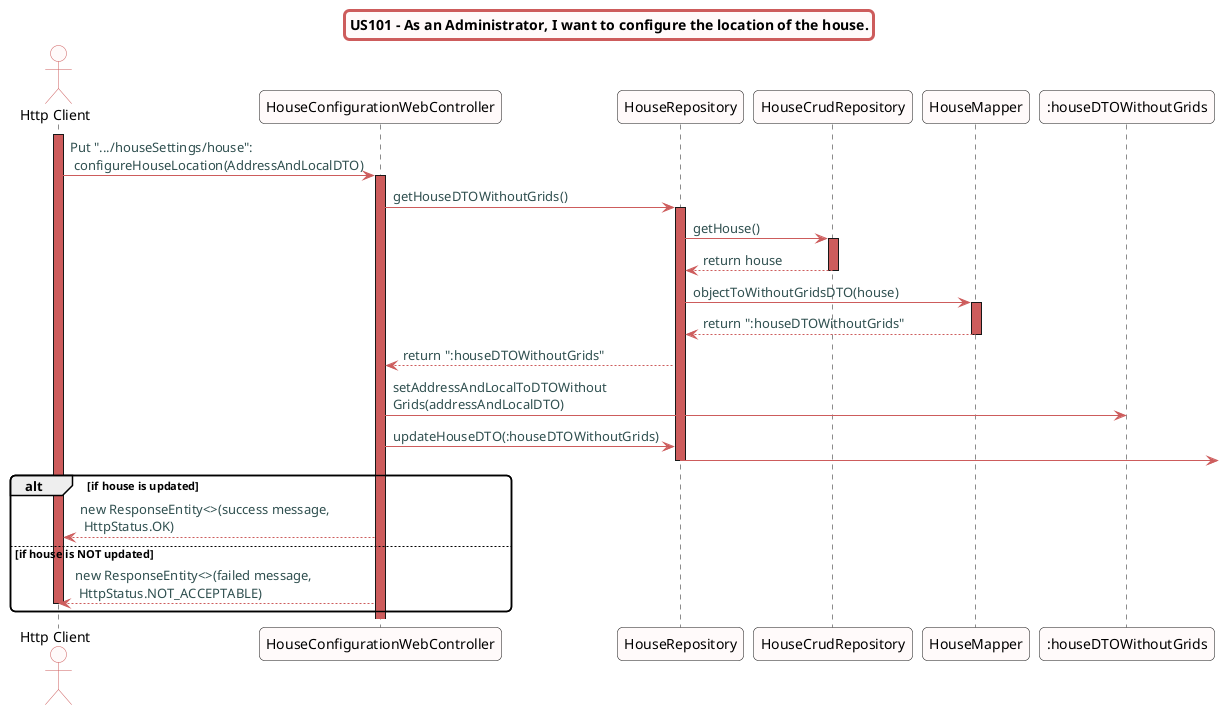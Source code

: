 @startuml

skinparam titleBorderRoundCorner 10
skinparam titleBorderThickness 3
skinparam titleBorderColor indianred
skinparam titleBackgroundColor snow
skinparam FontName quicksand

skinparam actor {
  BorderColor indianred
  backgroundColor Snow
  }

skinparam sequence {
  LifeLineBackgroundColor indianred
  ParticipantBackgroundColor snow
}

skinparam roundcorner 10

skinparam component {
  arrowThickness 1
  ArrowFontName Verdana
  ArrowColor indianred
  ArrowFontColor darkslategrey
}

title US101 - As an Administrator, I want to configure the location of the house.

actor "Http Client"
activate "Http Client"
"Http Client" -> "HouseConfigurationWebController":  Put ".../houseSettings/house":\n configureHouseLocation(AddressAndLocalDTO)
activate "HouseConfigurationWebController"
"HouseConfigurationWebController" -> "HouseRepository": getHouseDTOWithoutGrids()
activate "HouseRepository"
"HouseRepository" -> "HouseCrudRepository": getHouse()
activate "HouseCrudRepository"
"HouseCrudRepository" --> "HouseRepository": return house
deactivate "HouseCrudRepository"
"HouseRepository" -> "HouseMapper": objectToWithoutGridsDTO(house)
activate "HouseMapper"
"HouseMapper" --> "HouseRepository": return ":houseDTOWithoutGrids"
deactivate "HouseMapper"
"HouseRepository" --> "HouseConfigurationWebController": return ":houseDTOWithoutGrids"
"HouseConfigurationWebController" -> ":houseDTOWithoutGrids":setAddressAndLocalToDTOWithout\nGrids(addressAndLocalDTO)
"HouseConfigurationWebController" -> "HouseRepository": updateHouseDTO(:houseDTOWithoutGrids)
"HouseRepository" ->
deactivate "HouseRepository"
alt if house is updated
"HouseConfigurationWebController" --> "Http Client": new ResponseEntity<>(success message,\n HttpStatus.OK)
else if house is NOT updated
"HouseConfigurationWebController" --> "Http Client": new ResponseEntity<>(failed message,\n HttpStatus.NOT_ACCEPTABLE)

deactivate "Http Client"
end

@enduml
